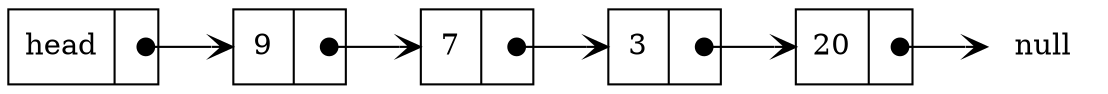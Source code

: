 digraph single_linked_list {
        rankdir=LR;
        node [shape=record];
        head [label="{ head | <ref>  }"]
        a [label="{ 3 | <ref>  }"]
        b [label="{ 7 | <ref>  }"]
        c [label="{ 9 | <ref>  }"]
        d [label="{ 20 | <ref>  }"]
        null [shape=none, label="null"];
        head:ref:c -> c[arrowhead=vee, arrowtail=dot, dir=both, tailclip=false];
        a:ref:c -> d[arrowhead=vee, arrowtail=dot, dir=both, tailclip=false];
        b:ref:c -> a[arrowhead=vee, arrowtail=dot, dir=both, tailclip=false];
        c:ref:c -> b[arrowhead=vee, arrowtail=dot, dir=both, tailclip=false];
        d:ref:c -> null[arrowhead=vee, arrowtail=dot, dir=both, tailclip=false];
}

